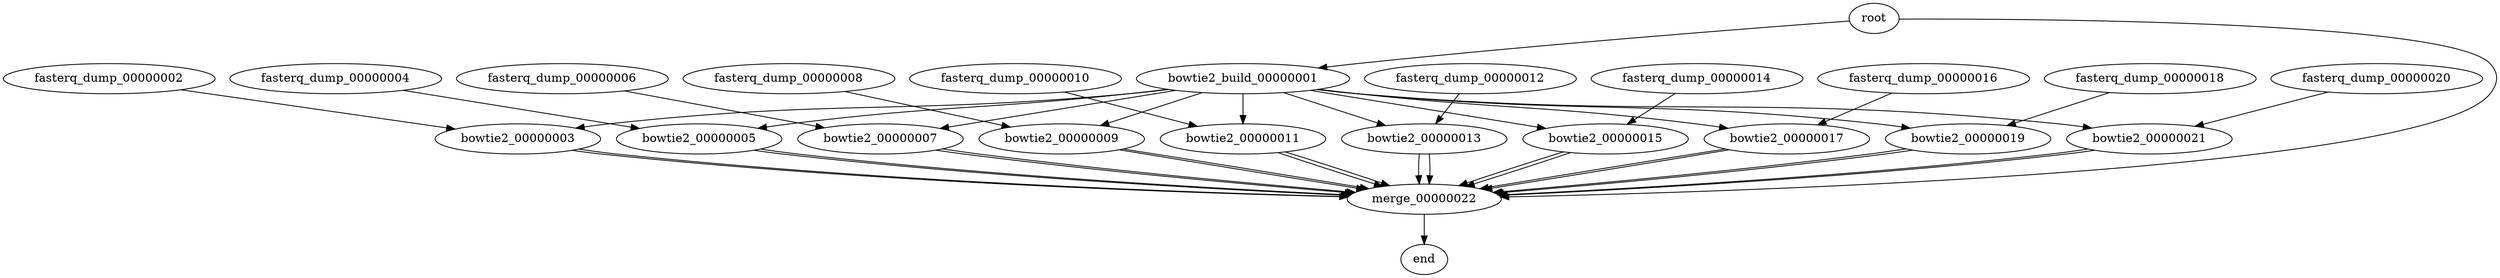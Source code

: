 digraph G {
  bowtie2_build_00000001 [size="23.609"];
  fasterq_dump_00000002 [size="3124.738"];
  bowtie2_00000003 [size="46.242"];
  fasterq_dump_00000004 [size="2055.116"];
  bowtie2_00000005 [size="59.087"];
  fasterq_dump_00000006 [size="1270.996"];
  bowtie2_00000007 [size="35.357"];
  fasterq_dump_00000008 [size="2115.885"];
  bowtie2_00000009 [size="88.461"];
  fasterq_dump_00000010 [size="1184.339"];
  bowtie2_00000011 [size="108.702"];
  fasterq_dump_00000012 [size="542.819"];
  bowtie2_00000013 [size="54.373"];
  fasterq_dump_00000014 [size="2612.661"];
  bowtie2_00000015 [size="46.192"];
  fasterq_dump_00000016 [size="434.37"];
  bowtie2_00000017 [size="12.102"];
  fasterq_dump_00000018 [size="3807.753"];
  bowtie2_00000019 [size="12.102"];
  fasterq_dump_00000020 [size="1930.539"];
  bowtie2_00000021 [size="102.74"];
  merge_00000022 [size="0.03"];
  bowtie2_build_00000001 -> bowtie2_00000003 [size="422685"]
  bowtie2_build_00000001 -> bowtie2_00000005 [size="422685"]
  bowtie2_build_00000001 -> bowtie2_00000007 [size="422685"]
  bowtie2_build_00000001 -> bowtie2_00000009 [size="422685"]
  bowtie2_build_00000001 -> bowtie2_00000011 [size="422685"]
  bowtie2_build_00000001 -> bowtie2_00000013 [size="422685"]
  bowtie2_build_00000001 -> bowtie2_00000015 [size="422685"]
  bowtie2_build_00000001 -> bowtie2_00000017 [size="422685"]
  bowtie2_build_00000001 -> bowtie2_00000019 [size="422685"]
  bowtie2_build_00000001 -> bowtie2_00000021 [size="422685"]
  root -> bowtie2_build_00000001 [size="98721"]
  fasterq_dump_00000002 -> bowtie2_00000003 [size="710822413"]
  bowtie2_00000003 -> merge_00000022 [size="24"]
  bowtie2_00000003 -> merge_00000022 [size="317"]
  fasterq_dump_00000004 -> bowtie2_00000005 [size="1626612487"]
  bowtie2_00000005 -> merge_00000022 [size="24"]
  bowtie2_00000005 -> merge_00000022 [size="317"]
  fasterq_dump_00000006 -> bowtie2_00000007 [size="198108189"]
  bowtie2_00000007 -> merge_00000022 [size="24"]
  bowtie2_00000007 -> merge_00000022 [size="317"]
  fasterq_dump_00000008 -> bowtie2_00000009 [size="1970792581"]
  bowtie2_00000009 -> merge_00000022 [size="24"]
  bowtie2_00000009 -> merge_00000022 [size="317"]
  fasterq_dump_00000010 -> bowtie2_00000011 [size="1655713379"]
  bowtie2_00000011 -> merge_00000022 [size="24"]
  bowtie2_00000011 -> merge_00000022 [size="317"]
  fasterq_dump_00000012 -> bowtie2_00000013 [size="1066686719"]
  bowtie2_00000013 -> merge_00000022 [size="24"]
  bowtie2_00000013 -> merge_00000022 [size="317"]
  fasterq_dump_00000014 -> bowtie2_00000015 [size="1840348071"]
  bowtie2_00000015 -> merge_00000022 [size="24"]
  bowtie2_00000015 -> merge_00000022 [size="317"]
  fasterq_dump_00000016 -> bowtie2_00000017 [size="1087504573"]
  bowtie2_00000017 -> merge_00000022 [size="24"]
  bowtie2_00000017 -> merge_00000022 [size="317"]
  fasterq_dump_00000018 -> bowtie2_00000019 [size="1461077048"]
  bowtie2_00000019 -> merge_00000022 [size="24"]
  bowtie2_00000019 -> merge_00000022 [size="317"]
  fasterq_dump_00000020 -> bowtie2_00000021 [size="1651926734"]
  bowtie2_00000021 -> merge_00000022 [size="24"]
  bowtie2_00000021 -> merge_00000022 [size="317"]
  merge_00000022 -> end [size="2236"]
  root -> merge_00000022 [size="6261"]
  root [label="root",size="0.0"];
  end [label="end",size="0.0"];
}
